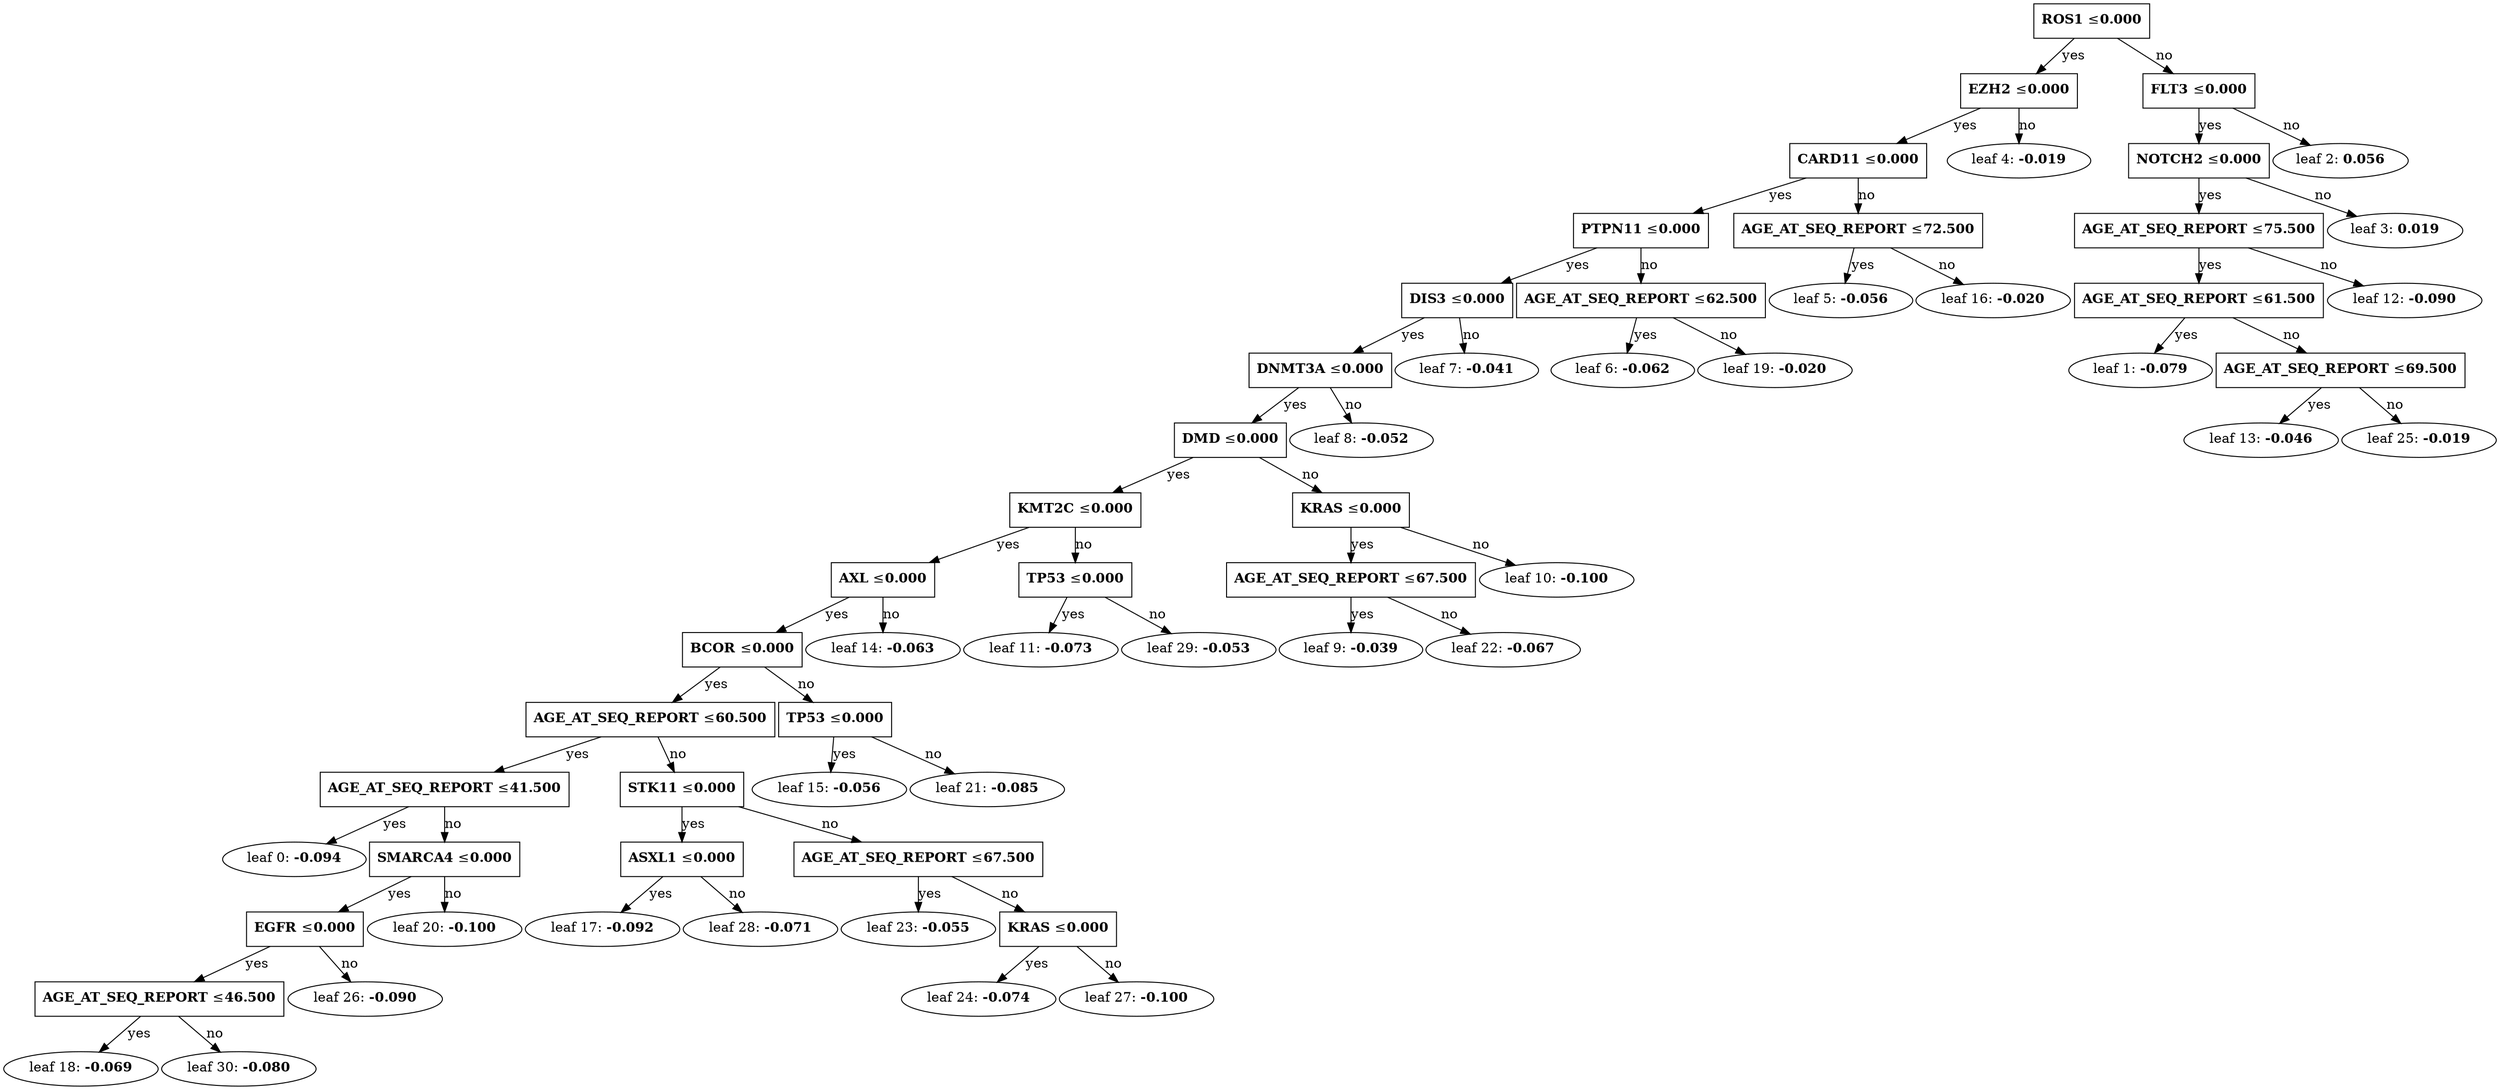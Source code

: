 digraph {
	graph [nodesep=0.05 rankdir=TB ranksep=0.3]
	split0 [label=<<B>ROS1</B> &#8804;<B>0.000</B>> fillcolor=white shape=rectangle style=""]
	split3 [label=<<B>EZH2</B> &#8804;<B>0.000</B>> fillcolor=white shape=rectangle style=""]
	split4 [label=<<B>CARD11</B> &#8804;<B>0.000</B>> fillcolor=white shape=rectangle style=""]
	split5 [label=<<B>PTPN11</B> &#8804;<B>0.000</B>> fillcolor=white shape=rectangle style=""]
	split6 [label=<<B>DIS3</B> &#8804;<B>0.000</B>> fillcolor=white shape=rectangle style=""]
	split7 [label=<<B>DNMT3A</B> &#8804;<B>0.000</B>> fillcolor=white shape=rectangle style=""]
	split8 [label=<<B>DMD</B> &#8804;<B>0.000</B>> fillcolor=white shape=rectangle style=""]
	split10 [label=<<B>KMT2C</B> &#8804;<B>0.000</B>> fillcolor=white shape=rectangle style=""]
	split13 [label=<<B>AXL</B> &#8804;<B>0.000</B>> fillcolor=white shape=rectangle style=""]
	split14 [label=<<B>BCOR</B> &#8804;<B>0.000</B>> fillcolor=white shape=rectangle style=""]
	split16 [label=<<B>AGE_AT_SEQ_REPORT</B> &#8804;<B>60.500</B>> fillcolor=white shape=rectangle style=""]
	split17 [label=<<B>AGE_AT_SEQ_REPORT</B> &#8804;<B>41.500</B>> fillcolor=white shape=rectangle style=""]
	leaf0 [label=<leaf 0: <B>-0.094</B>>]
	split17 -> leaf0 [label=yes]
	split19 [label=<<B>SMARCA4</B> &#8804;<B>0.000</B>> fillcolor=white shape=rectangle style=""]
	split25 [label=<<B>EGFR</B> &#8804;<B>0.000</B>> fillcolor=white shape=rectangle style=""]
	split29 [label=<<B>AGE_AT_SEQ_REPORT</B> &#8804;<B>46.500</B>> fillcolor=white shape=rectangle style=""]
	leaf18 [label=<leaf 18: <B>-0.069</B>>]
	split29 -> leaf18 [label=yes]
	leaf30 [label=<leaf 30: <B>-0.080</B>>]
	split29 -> leaf30 [label=no]
	split25 -> split29 [label=yes]
	leaf26 [label=<leaf 26: <B>-0.090</B>>]
	split25 -> leaf26 [label=no]
	split19 -> split25 [label=yes]
	leaf20 [label=<leaf 20: <B>-0.100</B>>]
	split19 -> leaf20 [label=no]
	split17 -> split19 [label=no]
	split16 -> split17 [label=yes]
	split22 [label=<<B>STK11</B> &#8804;<B>0.000</B>> fillcolor=white shape=rectangle style=""]
	split27 [label=<<B>ASXL1</B> &#8804;<B>0.000</B>> fillcolor=white shape=rectangle style=""]
	leaf17 [label=<leaf 17: <B>-0.092</B>>]
	split27 -> leaf17 [label=yes]
	leaf28 [label=<leaf 28: <B>-0.071</B>>]
	split27 -> leaf28 [label=no]
	split22 -> split27 [label=yes]
	split23 [label=<<B>AGE_AT_SEQ_REPORT</B> &#8804;<B>67.500</B>> fillcolor=white shape=rectangle style=""]
	leaf23 [label=<leaf 23: <B>-0.055</B>>]
	split23 -> leaf23 [label=yes]
	split26 [label=<<B>KRAS</B> &#8804;<B>0.000</B>> fillcolor=white shape=rectangle style=""]
	leaf24 [label=<leaf 24: <B>-0.074</B>>]
	split26 -> leaf24 [label=yes]
	leaf27 [label=<leaf 27: <B>-0.100</B>>]
	split26 -> leaf27 [label=no]
	split23 -> split26 [label=no]
	split22 -> split23 [label=no]
	split16 -> split22 [label=no]
	split14 -> split16 [label=yes]
	split20 [label=<<B>TP53</B> &#8804;<B>0.000</B>> fillcolor=white shape=rectangle style=""]
	leaf15 [label=<leaf 15: <B>-0.056</B>>]
	split20 -> leaf15 [label=yes]
	leaf21 [label=<leaf 21: <B>-0.085</B>>]
	split20 -> leaf21 [label=no]
	split14 -> split20 [label=no]
	split13 -> split14 [label=yes]
	leaf14 [label=<leaf 14: <B>-0.063</B>>]
	split13 -> leaf14 [label=no]
	split10 -> split13 [label=yes]
	split28 [label=<<B>TP53</B> &#8804;<B>0.000</B>> fillcolor=white shape=rectangle style=""]
	leaf11 [label=<leaf 11: <B>-0.073</B>>]
	split28 -> leaf11 [label=yes]
	leaf29 [label=<leaf 29: <B>-0.053</B>>]
	split28 -> leaf29 [label=no]
	split10 -> split28 [label=no]
	split8 -> split10 [label=yes]
	split9 [label=<<B>KRAS</B> &#8804;<B>0.000</B>> fillcolor=white shape=rectangle style=""]
	split21 [label=<<B>AGE_AT_SEQ_REPORT</B> &#8804;<B>67.500</B>> fillcolor=white shape=rectangle style=""]
	leaf9 [label=<leaf 9: <B>-0.039</B>>]
	split21 -> leaf9 [label=yes]
	leaf22 [label=<leaf 22: <B>-0.067</B>>]
	split21 -> leaf22 [label=no]
	split9 -> split21 [label=yes]
	leaf10 [label=<leaf 10: <B>-0.100</B>>]
	split9 -> leaf10 [label=no]
	split8 -> split9 [label=no]
	split7 -> split8 [label=yes]
	leaf8 [label=<leaf 8: <B>-0.052</B>>]
	split7 -> leaf8 [label=no]
	split6 -> split7 [label=yes]
	leaf7 [label=<leaf 7: <B>-0.041</B>>]
	split6 -> leaf7 [label=no]
	split5 -> split6 [label=yes]
	split18 [label=<<B>AGE_AT_SEQ_REPORT</B> &#8804;<B>62.500</B>> fillcolor=white shape=rectangle style=""]
	leaf6 [label=<leaf 6: <B>-0.062</B>>]
	split18 -> leaf6 [label=yes]
	leaf19 [label=<leaf 19: <B>-0.020</B>>]
	split18 -> leaf19 [label=no]
	split5 -> split18 [label=no]
	split4 -> split5 [label=yes]
	split15 [label=<<B>AGE_AT_SEQ_REPORT</B> &#8804;<B>72.500</B>> fillcolor=white shape=rectangle style=""]
	leaf5 [label=<leaf 5: <B>-0.056</B>>]
	split15 -> leaf5 [label=yes]
	leaf16 [label=<leaf 16: <B>-0.020</B>>]
	split15 -> leaf16 [label=no]
	split4 -> split15 [label=no]
	split3 -> split4 [label=yes]
	leaf4 [label=<leaf 4: <B>-0.019</B>>]
	split3 -> leaf4 [label=no]
	split0 -> split3 [label=yes]
	split1 [label=<<B>FLT3</B> &#8804;<B>0.000</B>> fillcolor=white shape=rectangle style=""]
	split2 [label=<<B>NOTCH2</B> &#8804;<B>0.000</B>> fillcolor=white shape=rectangle style=""]
	split11 [label=<<B>AGE_AT_SEQ_REPORT</B> &#8804;<B>75.500</B>> fillcolor=white shape=rectangle style=""]
	split12 [label=<<B>AGE_AT_SEQ_REPORT</B> &#8804;<B>61.500</B>> fillcolor=white shape=rectangle style=""]
	leaf1 [label=<leaf 1: <B>-0.079</B>>]
	split12 -> leaf1 [label=yes]
	split24 [label=<<B>AGE_AT_SEQ_REPORT</B> &#8804;<B>69.500</B>> fillcolor=white shape=rectangle style=""]
	leaf13 [label=<leaf 13: <B>-0.046</B>>]
	split24 -> leaf13 [label=yes]
	leaf25 [label=<leaf 25: <B>-0.019</B>>]
	split24 -> leaf25 [label=no]
	split12 -> split24 [label=no]
	split11 -> split12 [label=yes]
	leaf12 [label=<leaf 12: <B>-0.090</B>>]
	split11 -> leaf12 [label=no]
	split2 -> split11 [label=yes]
	leaf3 [label=<leaf 3: <B>0.019</B>>]
	split2 -> leaf3 [label=no]
	split1 -> split2 [label=yes]
	leaf2 [label=<leaf 2: <B>0.056</B>>]
	split1 -> leaf2 [label=no]
	split0 -> split1 [label=no]
}
